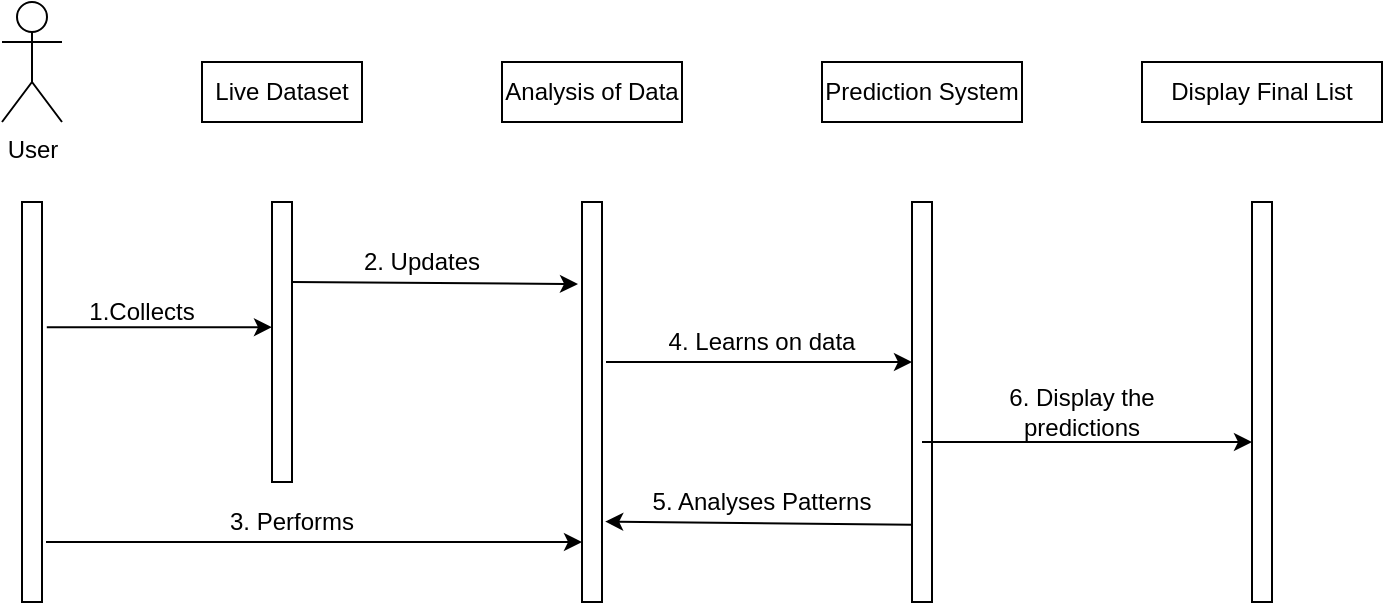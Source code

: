 <mxfile version="14.5.3" type="device"><diagram id="V0HgaADSg0wzgay988dk" name="Page-1"><mxGraphModel dx="1038" dy="548" grid="1" gridSize="10" guides="1" tooltips="1" connect="1" arrows="1" fold="1" page="1" pageScale="1" pageWidth="850" pageHeight="1100" math="0" shadow="0"><root><mxCell id="0"/><mxCell id="1" parent="0"/><mxCell id="RvYNCo3jGIlMaidGukXc-1" value="Live Dataset" style="rounded=0;whiteSpace=wrap;html=1;" parent="1" vertex="1"><mxGeometry x="210" y="90" width="80" height="30" as="geometry"/></mxCell><mxCell id="RvYNCo3jGIlMaidGukXc-2" value="Analysis of Data" style="rounded=0;whiteSpace=wrap;html=1;" parent="1" vertex="1"><mxGeometry x="360" y="90" width="90" height="30" as="geometry"/></mxCell><mxCell id="RvYNCo3jGIlMaidGukXc-3" value="Prediction System" style="rounded=0;whiteSpace=wrap;html=1;" parent="1" vertex="1"><mxGeometry x="520" y="90" width="100" height="30" as="geometry"/></mxCell><mxCell id="RvYNCo3jGIlMaidGukXc-5" value="Display Final List" style="rounded=0;whiteSpace=wrap;html=1;" parent="1" vertex="1"><mxGeometry x="680" y="90" width="120" height="30" as="geometry"/></mxCell><mxCell id="RvYNCo3jGIlMaidGukXc-6" value="" style="html=1;points=[];perimeter=orthogonalPerimeter;" parent="1" vertex="1"><mxGeometry x="245" y="160" width="10" height="140" as="geometry"/></mxCell><mxCell id="RvYNCo3jGIlMaidGukXc-7" value="User" style="shape=umlActor;verticalLabelPosition=bottom;verticalAlign=top;html=1;" parent="1" vertex="1"><mxGeometry x="110" y="60" width="30" height="60" as="geometry"/></mxCell><mxCell id="RvYNCo3jGIlMaidGukXc-8" value="" style="html=1;points=[];perimeter=orthogonalPerimeter;" parent="1" vertex="1"><mxGeometry x="120" y="160" width="10" height="200" as="geometry"/></mxCell><mxCell id="RvYNCo3jGIlMaidGukXc-9" value="" style="html=1;points=[];perimeter=orthogonalPerimeter;" parent="1" vertex="1"><mxGeometry x="400" y="160" width="10" height="200" as="geometry"/></mxCell><mxCell id="RvYNCo3jGIlMaidGukXc-10" value="" style="html=1;points=[];perimeter=orthogonalPerimeter;" parent="1" vertex="1"><mxGeometry x="565" y="160" width="10" height="200" as="geometry"/></mxCell><mxCell id="RvYNCo3jGIlMaidGukXc-11" value="" style="html=1;points=[];perimeter=orthogonalPerimeter;" parent="1" vertex="1"><mxGeometry x="735" y="160" width="10" height="200" as="geometry"/></mxCell><mxCell id="RvYNCo3jGIlMaidGukXc-16" value="" style="endArrow=classic;html=1;exitX=1.24;exitY=0.313;exitDx=0;exitDy=0;exitPerimeter=0;" parent="1" source="RvYNCo3jGIlMaidGukXc-8" target="RvYNCo3jGIlMaidGukXc-6" edge="1"><mxGeometry width="50" height="50" relative="1" as="geometry"><mxPoint x="400" y="310" as="sourcePoint"/><mxPoint x="450" y="260" as="targetPoint"/></mxGeometry></mxCell><mxCell id="RvYNCo3jGIlMaidGukXc-17" value="1.Collects" style="text;html=1;strokeColor=none;fillColor=none;align=center;verticalAlign=middle;whiteSpace=wrap;rounded=0;" parent="1" vertex="1"><mxGeometry x="130" y="210" width="100" height="10" as="geometry"/></mxCell><mxCell id="RvYNCo3jGIlMaidGukXc-18" value="" style="endArrow=classic;html=1;exitX=1.24;exitY=0.313;exitDx=0;exitDy=0;exitPerimeter=0;" parent="1" edge="1"><mxGeometry width="50" height="50" relative="1" as="geometry"><mxPoint x="255.0" y="200.0" as="sourcePoint"/><mxPoint x="398" y="201" as="targetPoint"/></mxGeometry></mxCell><mxCell id="RvYNCo3jGIlMaidGukXc-19" value="2. Updates" style="text;html=1;strokeColor=none;fillColor=none;align=center;verticalAlign=middle;whiteSpace=wrap;rounded=0;" parent="1" vertex="1"><mxGeometry x="280" y="180" width="80" height="20" as="geometry"/></mxCell><mxCell id="RvYNCo3jGIlMaidGukXc-20" value="" style="endArrow=classic;html=1;" parent="1" target="RvYNCo3jGIlMaidGukXc-10" edge="1"><mxGeometry width="50" height="50" relative="1" as="geometry"><mxPoint x="412" y="240" as="sourcePoint"/><mxPoint x="560" y="197" as="targetPoint"/><Array as="points"><mxPoint x="490" y="240"/></Array></mxGeometry></mxCell><mxCell id="RvYNCo3jGIlMaidGukXc-22" value="4. Learns on data" style="text;html=1;strokeColor=none;fillColor=none;align=center;verticalAlign=middle;whiteSpace=wrap;rounded=0;" parent="1" vertex="1"><mxGeometry x="440" y="220" width="100" height="20" as="geometry"/></mxCell><mxCell id="JotL10apjrSt_21s7ueV-1" value="" style="endArrow=classic;html=1;" edge="1" parent="1" target="RvYNCo3jGIlMaidGukXc-9"><mxGeometry width="50" height="50" relative="1" as="geometry"><mxPoint x="132" y="330" as="sourcePoint"/><mxPoint x="450" y="260" as="targetPoint"/><Array as="points"><mxPoint x="260" y="330"/></Array></mxGeometry></mxCell><mxCell id="JotL10apjrSt_21s7ueV-2" value="3. Performs" style="text;html=1;strokeColor=none;fillColor=none;align=center;verticalAlign=middle;whiteSpace=wrap;rounded=0;" vertex="1" parent="1"><mxGeometry x="220" y="310" width="70" height="20" as="geometry"/></mxCell><mxCell id="JotL10apjrSt_21s7ueV-3" value="" style="endArrow=classic;html=1;exitX=0.02;exitY=0.807;exitDx=0;exitDy=0;exitPerimeter=0;entryX=1.16;entryY=0.799;entryDx=0;entryDy=0;entryPerimeter=0;" edge="1" parent="1" source="RvYNCo3jGIlMaidGukXc-10" target="RvYNCo3jGIlMaidGukXc-9"><mxGeometry width="50" height="50" relative="1" as="geometry"><mxPoint x="400" y="300" as="sourcePoint"/><mxPoint x="410" y="321" as="targetPoint"/></mxGeometry></mxCell><mxCell id="JotL10apjrSt_21s7ueV-4" value="5. Analyses Patterns" style="text;html=1;strokeColor=none;fillColor=none;align=center;verticalAlign=middle;whiteSpace=wrap;rounded=0;" vertex="1" parent="1"><mxGeometry x="420" y="300" width="140" height="20" as="geometry"/></mxCell><mxCell id="JotL10apjrSt_21s7ueV-5" value="" style="endArrow=classic;html=1;exitX=0.5;exitY=0.6;exitDx=0;exitDy=0;exitPerimeter=0;" edge="1" parent="1" source="RvYNCo3jGIlMaidGukXc-10" target="RvYNCo3jGIlMaidGukXc-11"><mxGeometry width="50" height="50" relative="1" as="geometry"><mxPoint x="400" y="290" as="sourcePoint"/><mxPoint x="450" y="240" as="targetPoint"/></mxGeometry></mxCell><mxCell id="JotL10apjrSt_21s7ueV-6" value="6. Display the predictions" style="text;html=1;strokeColor=none;fillColor=none;align=center;verticalAlign=middle;whiteSpace=wrap;rounded=0;" vertex="1" parent="1"><mxGeometry x="610" y="250" width="80" height="30" as="geometry"/></mxCell></root></mxGraphModel></diagram></mxfile>